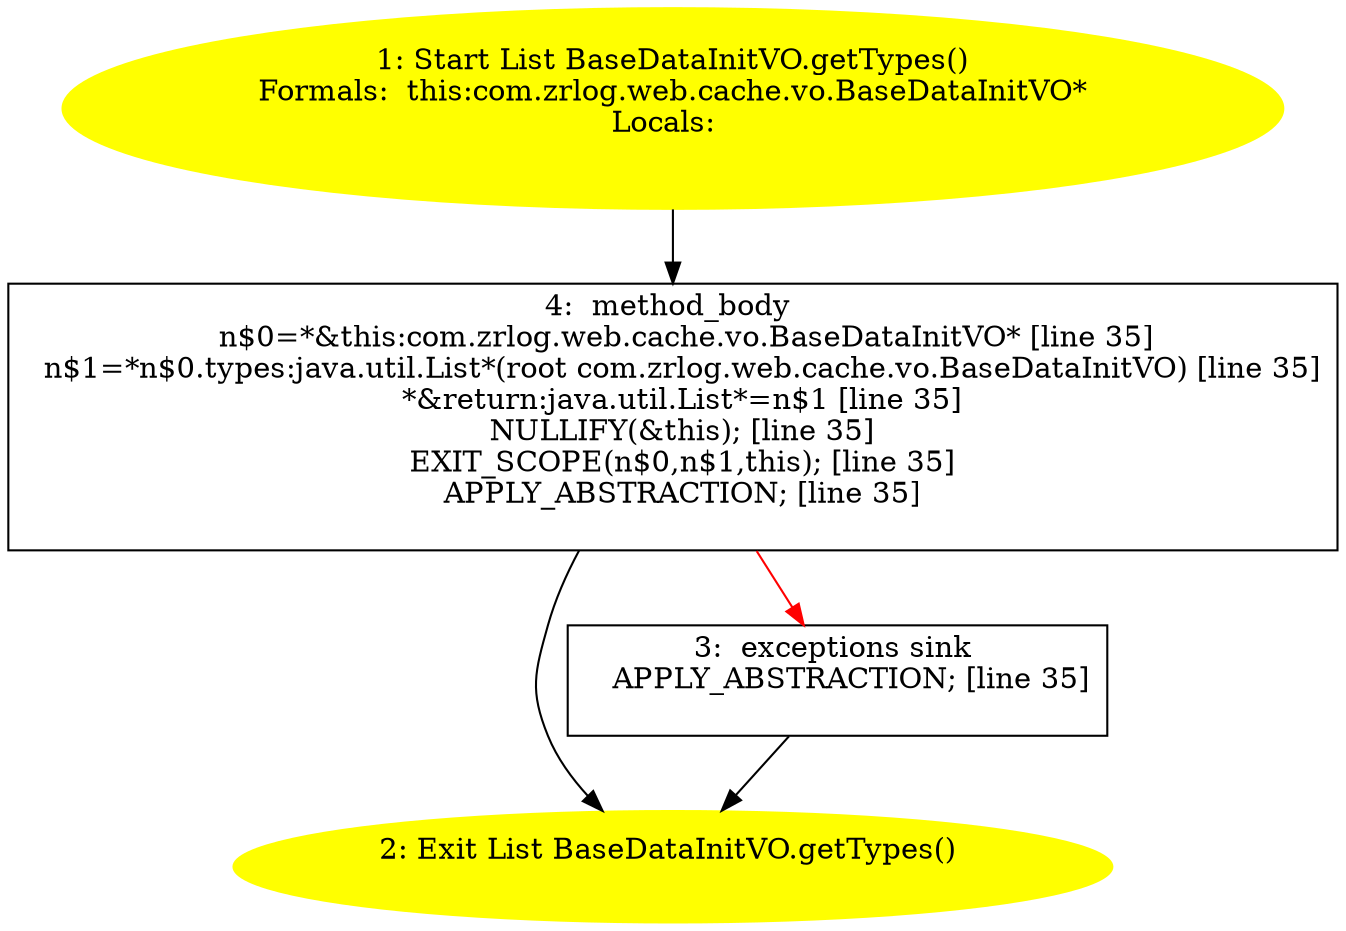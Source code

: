 /* @generated */
digraph cfg {
"com.zrlog.web.cache.vo.BaseDataInitVO.getTypes():java.util.List.28744f81a22db85025e7912e30244751_1" [label="1: Start List BaseDataInitVO.getTypes()\nFormals:  this:com.zrlog.web.cache.vo.BaseDataInitVO*\nLocals:  \n  " color=yellow style=filled]
	

	 "com.zrlog.web.cache.vo.BaseDataInitVO.getTypes():java.util.List.28744f81a22db85025e7912e30244751_1" -> "com.zrlog.web.cache.vo.BaseDataInitVO.getTypes():java.util.List.28744f81a22db85025e7912e30244751_4" ;
"com.zrlog.web.cache.vo.BaseDataInitVO.getTypes():java.util.List.28744f81a22db85025e7912e30244751_2" [label="2: Exit List BaseDataInitVO.getTypes() \n  " color=yellow style=filled]
	

"com.zrlog.web.cache.vo.BaseDataInitVO.getTypes():java.util.List.28744f81a22db85025e7912e30244751_3" [label="3:  exceptions sink \n   APPLY_ABSTRACTION; [line 35]\n " shape="box"]
	

	 "com.zrlog.web.cache.vo.BaseDataInitVO.getTypes():java.util.List.28744f81a22db85025e7912e30244751_3" -> "com.zrlog.web.cache.vo.BaseDataInitVO.getTypes():java.util.List.28744f81a22db85025e7912e30244751_2" ;
"com.zrlog.web.cache.vo.BaseDataInitVO.getTypes():java.util.List.28744f81a22db85025e7912e30244751_4" [label="4:  method_body \n   n$0=*&this:com.zrlog.web.cache.vo.BaseDataInitVO* [line 35]\n  n$1=*n$0.types:java.util.List*(root com.zrlog.web.cache.vo.BaseDataInitVO) [line 35]\n  *&return:java.util.List*=n$1 [line 35]\n  NULLIFY(&this); [line 35]\n  EXIT_SCOPE(n$0,n$1,this); [line 35]\n  APPLY_ABSTRACTION; [line 35]\n " shape="box"]
	

	 "com.zrlog.web.cache.vo.BaseDataInitVO.getTypes():java.util.List.28744f81a22db85025e7912e30244751_4" -> "com.zrlog.web.cache.vo.BaseDataInitVO.getTypes():java.util.List.28744f81a22db85025e7912e30244751_2" ;
	 "com.zrlog.web.cache.vo.BaseDataInitVO.getTypes():java.util.List.28744f81a22db85025e7912e30244751_4" -> "com.zrlog.web.cache.vo.BaseDataInitVO.getTypes():java.util.List.28744f81a22db85025e7912e30244751_3" [color="red" ];
}
